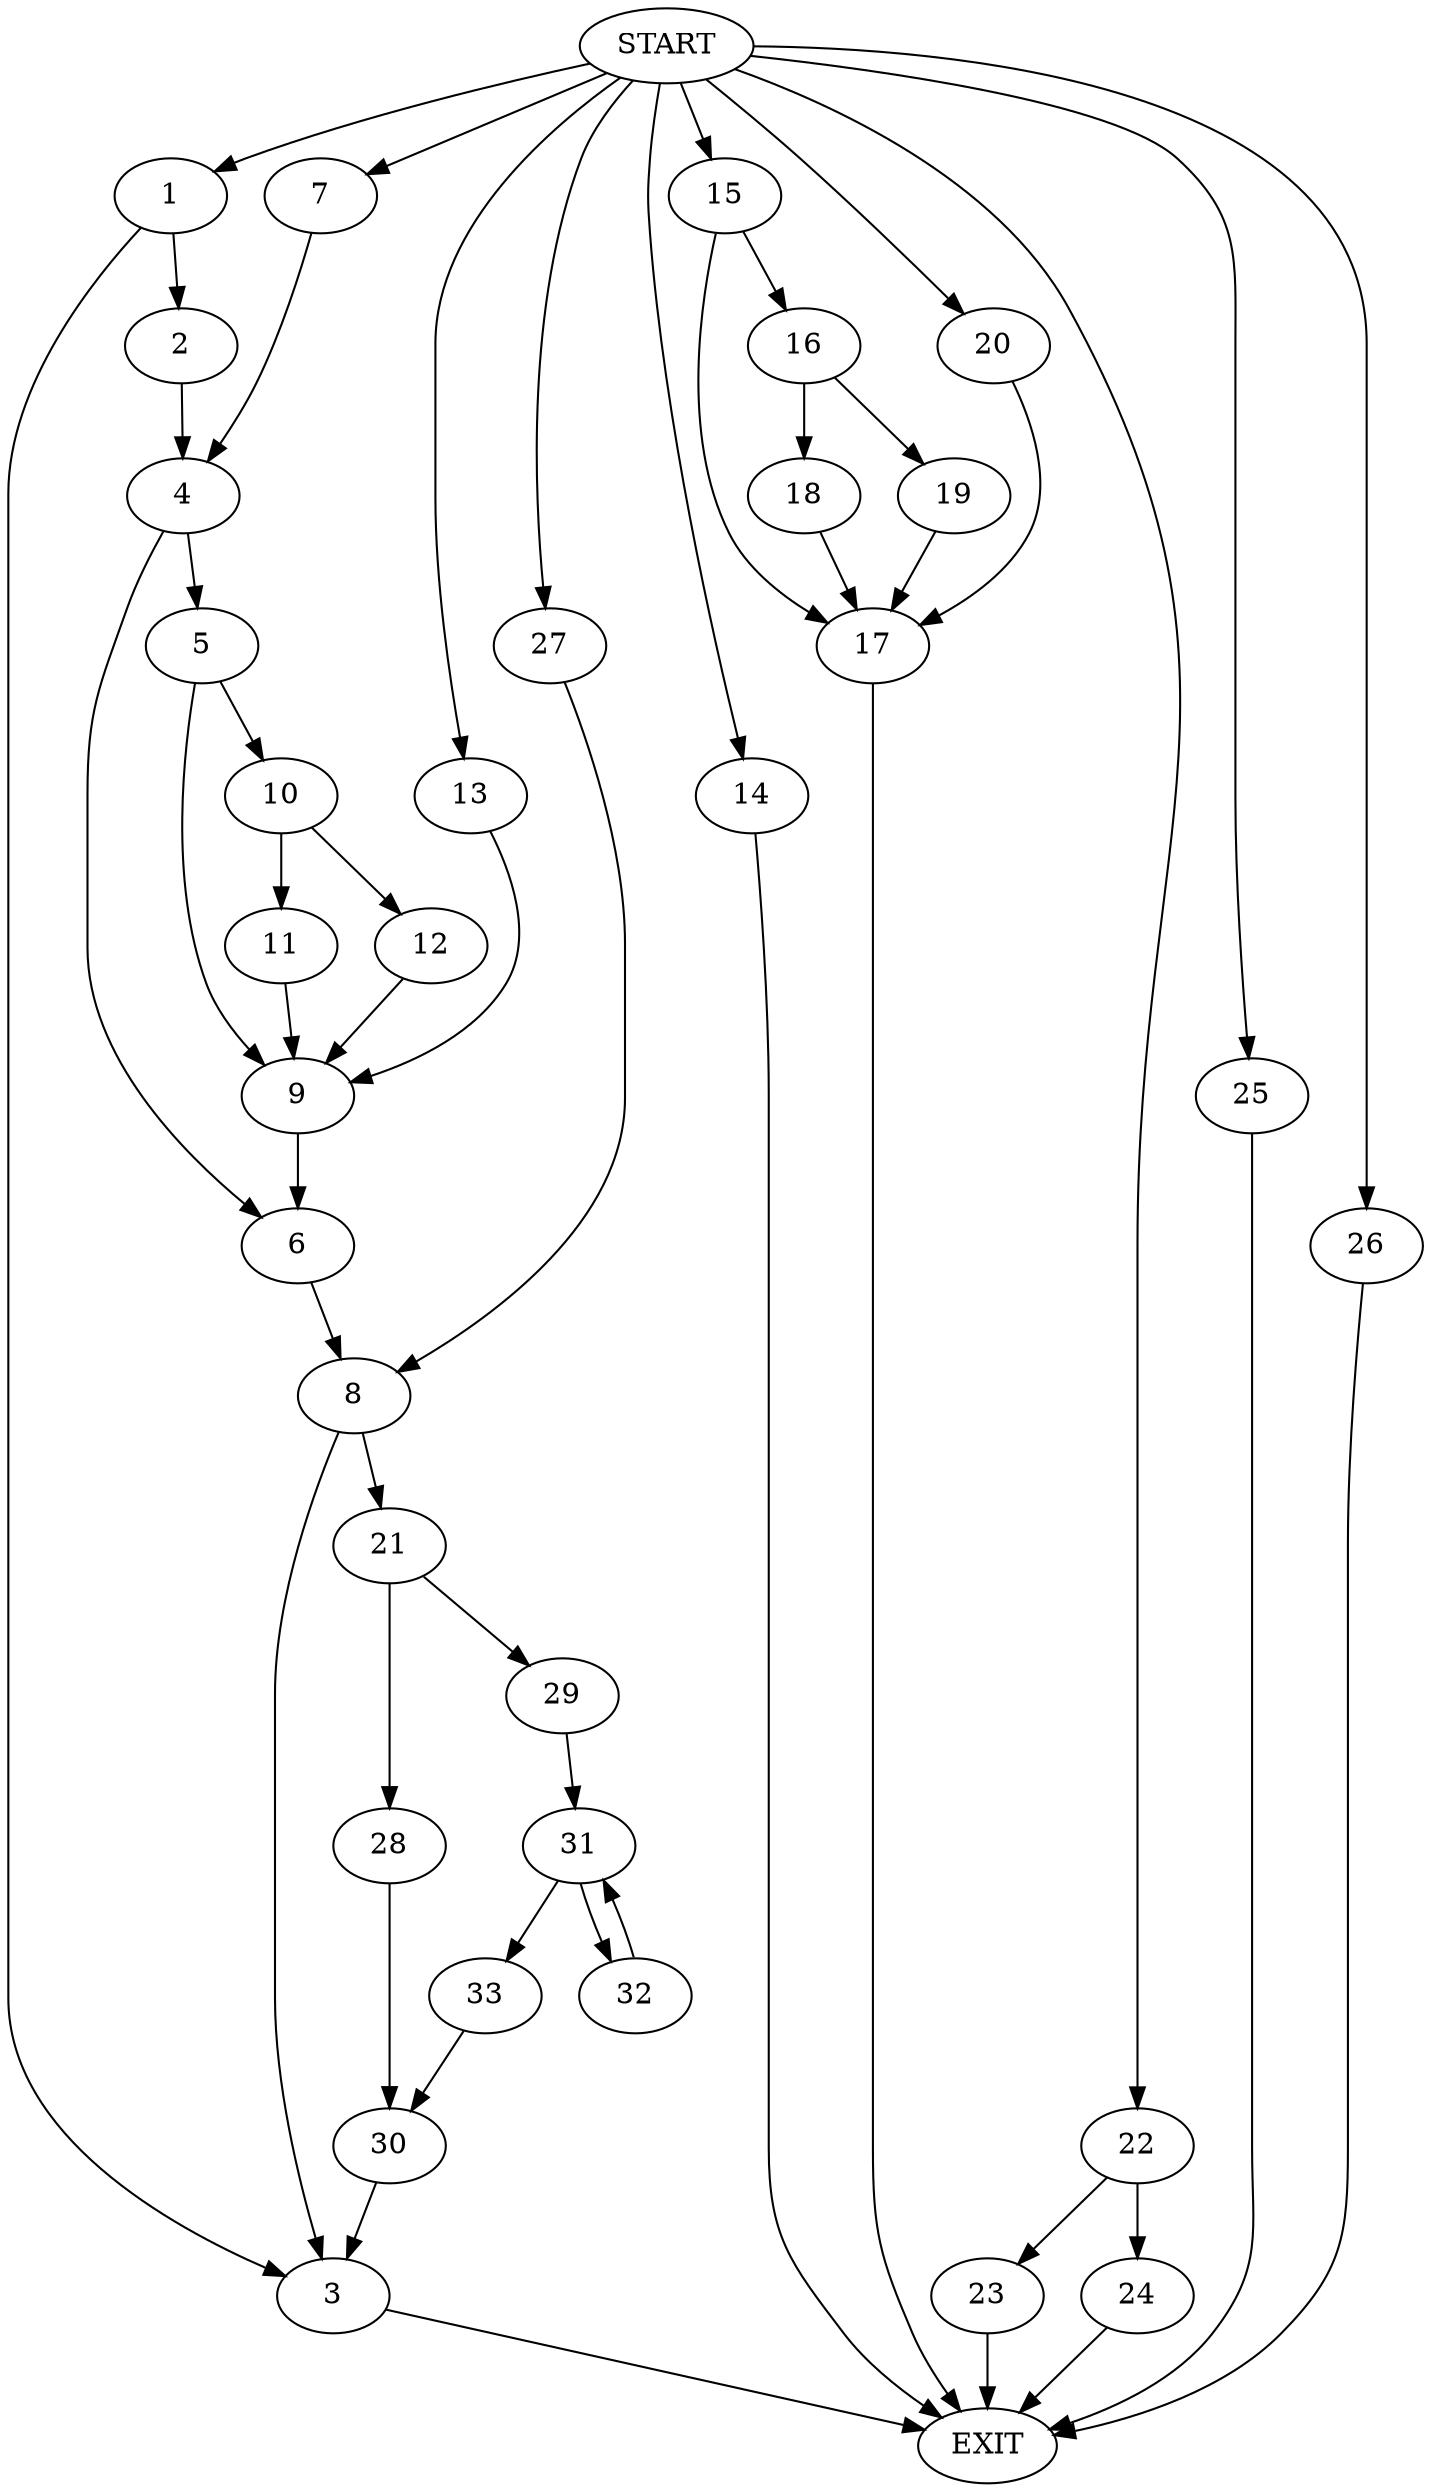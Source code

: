 digraph {
0 [label="START"]
34 [label="EXIT"]
0 -> 1
1 -> 2
1 -> 3
3 -> 34
2 -> 4
4 -> 5
4 -> 6
0 -> 7
7 -> 4
6 -> 8
5 -> 9
5 -> 10
10 -> 11
10 -> 12
9 -> 6
11 -> 9
12 -> 9
0 -> 13
13 -> 9
0 -> 14
14 -> 34
0 -> 15
15 -> 16
15 -> 17
16 -> 18
16 -> 19
17 -> 34
18 -> 17
19 -> 17
0 -> 20
20 -> 17
8 -> 21
8 -> 3
0 -> 22
22 -> 23
22 -> 24
23 -> 34
24 -> 34
0 -> 25
25 -> 34
0 -> 26
26 -> 34
0 -> 27
27 -> 8
21 -> 28
21 -> 29
28 -> 30
29 -> 31
31 -> 32
31 -> 33
33 -> 30
32 -> 31
30 -> 3
}
